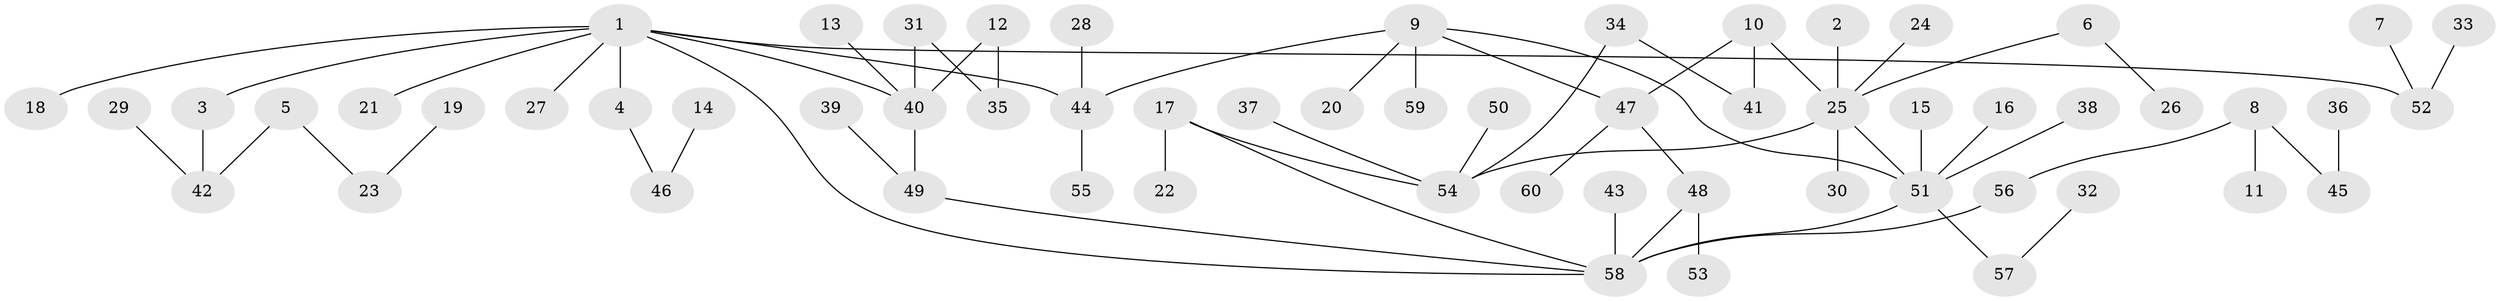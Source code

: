 // original degree distribution, {5: 0.025, 3: 0.15, 4: 0.08333333333333333, 8: 0.008333333333333333, 7: 0.016666666666666666, 1: 0.425, 2: 0.2916666666666667}
// Generated by graph-tools (version 1.1) at 2025/25/03/09/25 03:25:32]
// undirected, 60 vertices, 66 edges
graph export_dot {
graph [start="1"]
  node [color=gray90,style=filled];
  1;
  2;
  3;
  4;
  5;
  6;
  7;
  8;
  9;
  10;
  11;
  12;
  13;
  14;
  15;
  16;
  17;
  18;
  19;
  20;
  21;
  22;
  23;
  24;
  25;
  26;
  27;
  28;
  29;
  30;
  31;
  32;
  33;
  34;
  35;
  36;
  37;
  38;
  39;
  40;
  41;
  42;
  43;
  44;
  45;
  46;
  47;
  48;
  49;
  50;
  51;
  52;
  53;
  54;
  55;
  56;
  57;
  58;
  59;
  60;
  1 -- 3 [weight=1.0];
  1 -- 4 [weight=1.0];
  1 -- 18 [weight=1.0];
  1 -- 21 [weight=1.0];
  1 -- 27 [weight=1.0];
  1 -- 40 [weight=1.0];
  1 -- 44 [weight=1.0];
  1 -- 52 [weight=1.0];
  1 -- 58 [weight=1.0];
  2 -- 25 [weight=1.0];
  3 -- 42 [weight=1.0];
  4 -- 46 [weight=1.0];
  5 -- 23 [weight=1.0];
  5 -- 42 [weight=1.0];
  6 -- 25 [weight=1.0];
  6 -- 26 [weight=1.0];
  7 -- 52 [weight=1.0];
  8 -- 11 [weight=1.0];
  8 -- 45 [weight=1.0];
  8 -- 56 [weight=1.0];
  9 -- 20 [weight=1.0];
  9 -- 44 [weight=1.0];
  9 -- 47 [weight=1.0];
  9 -- 51 [weight=1.0];
  9 -- 59 [weight=1.0];
  10 -- 25 [weight=1.0];
  10 -- 41 [weight=1.0];
  10 -- 47 [weight=1.0];
  12 -- 35 [weight=1.0];
  12 -- 40 [weight=1.0];
  13 -- 40 [weight=1.0];
  14 -- 46 [weight=1.0];
  15 -- 51 [weight=1.0];
  16 -- 51 [weight=1.0];
  17 -- 22 [weight=1.0];
  17 -- 54 [weight=1.0];
  17 -- 58 [weight=1.0];
  19 -- 23 [weight=1.0];
  24 -- 25 [weight=1.0];
  25 -- 30 [weight=1.0];
  25 -- 51 [weight=1.0];
  25 -- 54 [weight=1.0];
  28 -- 44 [weight=1.0];
  29 -- 42 [weight=1.0];
  31 -- 35 [weight=1.0];
  31 -- 40 [weight=1.0];
  32 -- 57 [weight=1.0];
  33 -- 52 [weight=1.0];
  34 -- 41 [weight=1.0];
  34 -- 54 [weight=1.0];
  36 -- 45 [weight=1.0];
  37 -- 54 [weight=1.0];
  38 -- 51 [weight=1.0];
  39 -- 49 [weight=1.0];
  40 -- 49 [weight=1.0];
  43 -- 58 [weight=1.0];
  44 -- 55 [weight=1.0];
  47 -- 48 [weight=1.0];
  47 -- 60 [weight=1.0];
  48 -- 53 [weight=1.0];
  48 -- 58 [weight=1.0];
  49 -- 58 [weight=1.0];
  50 -- 54 [weight=1.0];
  51 -- 57 [weight=1.0];
  51 -- 58 [weight=1.0];
  56 -- 58 [weight=1.0];
}
